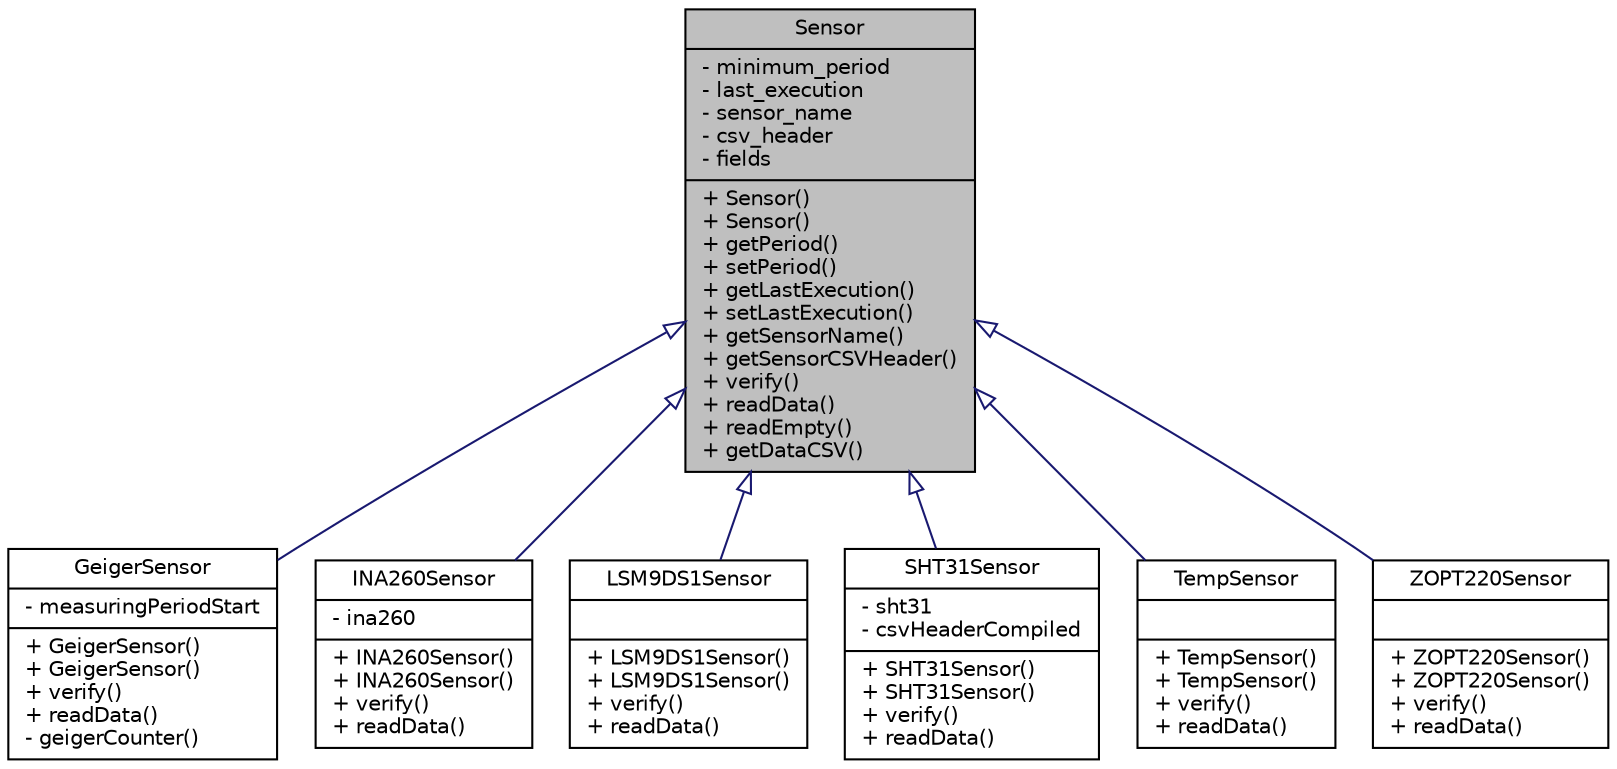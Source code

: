 digraph "Sensor"
{
 // INTERACTIVE_SVG=YES
 // LATEX_PDF_SIZE
  bgcolor="transparent";
  edge [fontname="Helvetica",fontsize="10",labelfontname="Helvetica",labelfontsize="10"];
  node [fontname="Helvetica",fontsize="10",shape=record];
  Node1 [label="{Sensor\n|- minimum_period\l- last_execution\l- sensor_name\l- csv_header\l- fields\l|+ Sensor()\l+ Sensor()\l+ getPeriod()\l+ setPeriod()\l+ getLastExecution()\l+ setLastExecution()\l+ getSensorName()\l+ getSensorCSVHeader()\l+ verify()\l+ readData()\l+ readEmpty()\l+ getDataCSV()\l}",height=0.2,width=0.4,color="black", fillcolor="grey75", style="filled", fontcolor="black",tooltip="Parent class for sensor objects."];
  Node1 -> Node2 [dir="back",color="midnightblue",fontsize="10",style="solid",arrowtail="onormal",fontname="Helvetica"];
  Node2 [label="{GeigerSensor\n|- measuringPeriodStart\l|+ GeigerSensor()\l+ GeigerSensor()\l+ verify()\l+ readData()\l- geigerCounter()\l}",height=0.2,width=0.4,color="black",URL="$classGeigerSensor.html",tooltip="A class for interfacing with a Geiger counter sensor."];
  Node1 -> Node3 [dir="back",color="midnightblue",fontsize="10",style="solid",arrowtail="onormal",fontname="Helvetica"];
  Node3 [label="{INA260Sensor\n|- ina260\l|+ INA260Sensor()\l+ INA260Sensor()\l+ verify()\l+ readData()\l}",height=0.2,width=0.4,color="black",URL="$classINA260Sensor.html",tooltip="A class to interface with the Adafruit INA260 sensor for current, voltage, and power measurements."];
  Node1 -> Node4 [dir="back",color="midnightblue",fontsize="10",style="solid",arrowtail="onormal",fontname="Helvetica"];
  Node4 [label="{LSM9DS1Sensor\n||+ LSM9DS1Sensor()\l+ LSM9DS1Sensor()\l+ verify()\l+ readData()\l}",height=0.2,width=0.4,color="black",URL="$classLSM9DS1Sensor.html",tooltip=" "];
  Node1 -> Node5 [dir="back",color="midnightblue",fontsize="10",style="solid",arrowtail="onormal",fontname="Helvetica"];
  Node5 [label="{SHT31Sensor\n|- sht31\l- csvHeaderCompiled\l|+ SHT31Sensor()\l+ SHT31Sensor()\l+ verify()\l+ readData()\l}",height=0.2,width=0.4,color="black",URL="$classSHT31Sensor.html",tooltip="Interfaces with SHT31 Sensor to collect temperature and humidity data."];
  Node1 -> Node6 [dir="back",color="midnightblue",fontsize="10",style="solid",arrowtail="onormal",fontname="Helvetica"];
  Node6 [label="{TempSensor\n||+ TempSensor()\l+ TempSensor()\l+ verify()\l+ readData()\l}",height=0.2,width=0.4,color="black",URL="$classTempSensor.html",tooltip="Implementation of a Sensor for the onboard temperature sensor."];
  Node1 -> Node7 [dir="back",color="midnightblue",fontsize="10",style="solid",arrowtail="onormal",fontname="Helvetica"];
  Node7 [label="{ZOPT220Sensor\n||+ ZOPT220Sensor()\l+ ZOPT220Sensor()\l+ verify()\l+ readData()\l}",height=0.2,width=0.4,color="black",URL="$classZOPT220Sensor.html",tooltip="A class to interface with the ZOPT220x UV and ambient light sensor."];
}
